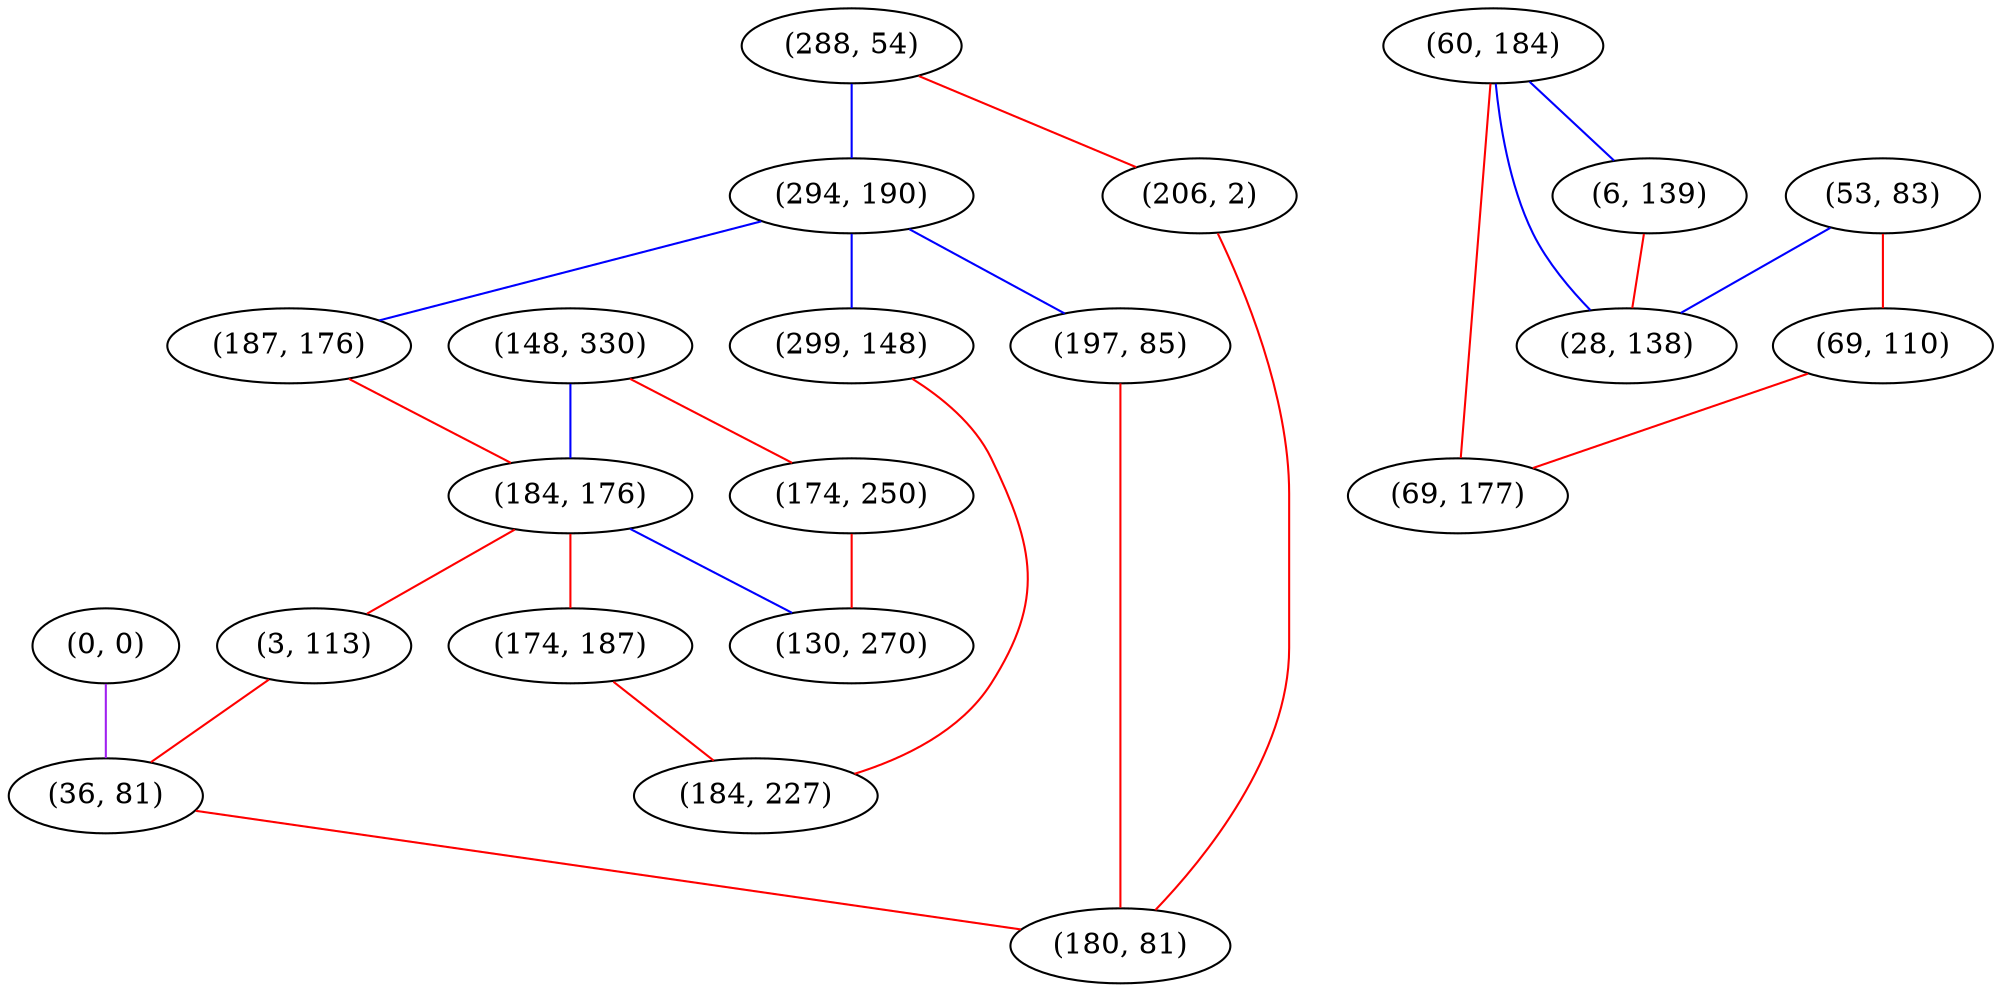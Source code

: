 graph "" {
"(288, 54)";
"(294, 190)";
"(148, 330)";
"(174, 250)";
"(299, 148)";
"(206, 2)";
"(60, 184)";
"(187, 176)";
"(184, 176)";
"(53, 83)";
"(3, 113)";
"(0, 0)";
"(6, 139)";
"(28, 138)";
"(36, 81)";
"(69, 110)";
"(197, 85)";
"(130, 270)";
"(69, 177)";
"(174, 187)";
"(184, 227)";
"(180, 81)";
"(288, 54)" -- "(206, 2)"  [color=red, key=0, weight=1];
"(288, 54)" -- "(294, 190)"  [color=blue, key=0, weight=3];
"(294, 190)" -- "(187, 176)"  [color=blue, key=0, weight=3];
"(294, 190)" -- "(299, 148)"  [color=blue, key=0, weight=3];
"(294, 190)" -- "(197, 85)"  [color=blue, key=0, weight=3];
"(148, 330)" -- "(184, 176)"  [color=blue, key=0, weight=3];
"(148, 330)" -- "(174, 250)"  [color=red, key=0, weight=1];
"(174, 250)" -- "(130, 270)"  [color=red, key=0, weight=1];
"(299, 148)" -- "(184, 227)"  [color=red, key=0, weight=1];
"(206, 2)" -- "(180, 81)"  [color=red, key=0, weight=1];
"(60, 184)" -- "(6, 139)"  [color=blue, key=0, weight=3];
"(60, 184)" -- "(69, 177)"  [color=red, key=0, weight=1];
"(60, 184)" -- "(28, 138)"  [color=blue, key=0, weight=3];
"(187, 176)" -- "(184, 176)"  [color=red, key=0, weight=1];
"(184, 176)" -- "(174, 187)"  [color=red, key=0, weight=1];
"(184, 176)" -- "(3, 113)"  [color=red, key=0, weight=1];
"(184, 176)" -- "(130, 270)"  [color=blue, key=0, weight=3];
"(53, 83)" -- "(69, 110)"  [color=red, key=0, weight=1];
"(53, 83)" -- "(28, 138)"  [color=blue, key=0, weight=3];
"(3, 113)" -- "(36, 81)"  [color=red, key=0, weight=1];
"(0, 0)" -- "(36, 81)"  [color=purple, key=0, weight=4];
"(6, 139)" -- "(28, 138)"  [color=red, key=0, weight=1];
"(36, 81)" -- "(180, 81)"  [color=red, key=0, weight=1];
"(69, 110)" -- "(69, 177)"  [color=red, key=0, weight=1];
"(197, 85)" -- "(180, 81)"  [color=red, key=0, weight=1];
"(174, 187)" -- "(184, 227)"  [color=red, key=0, weight=1];
}
